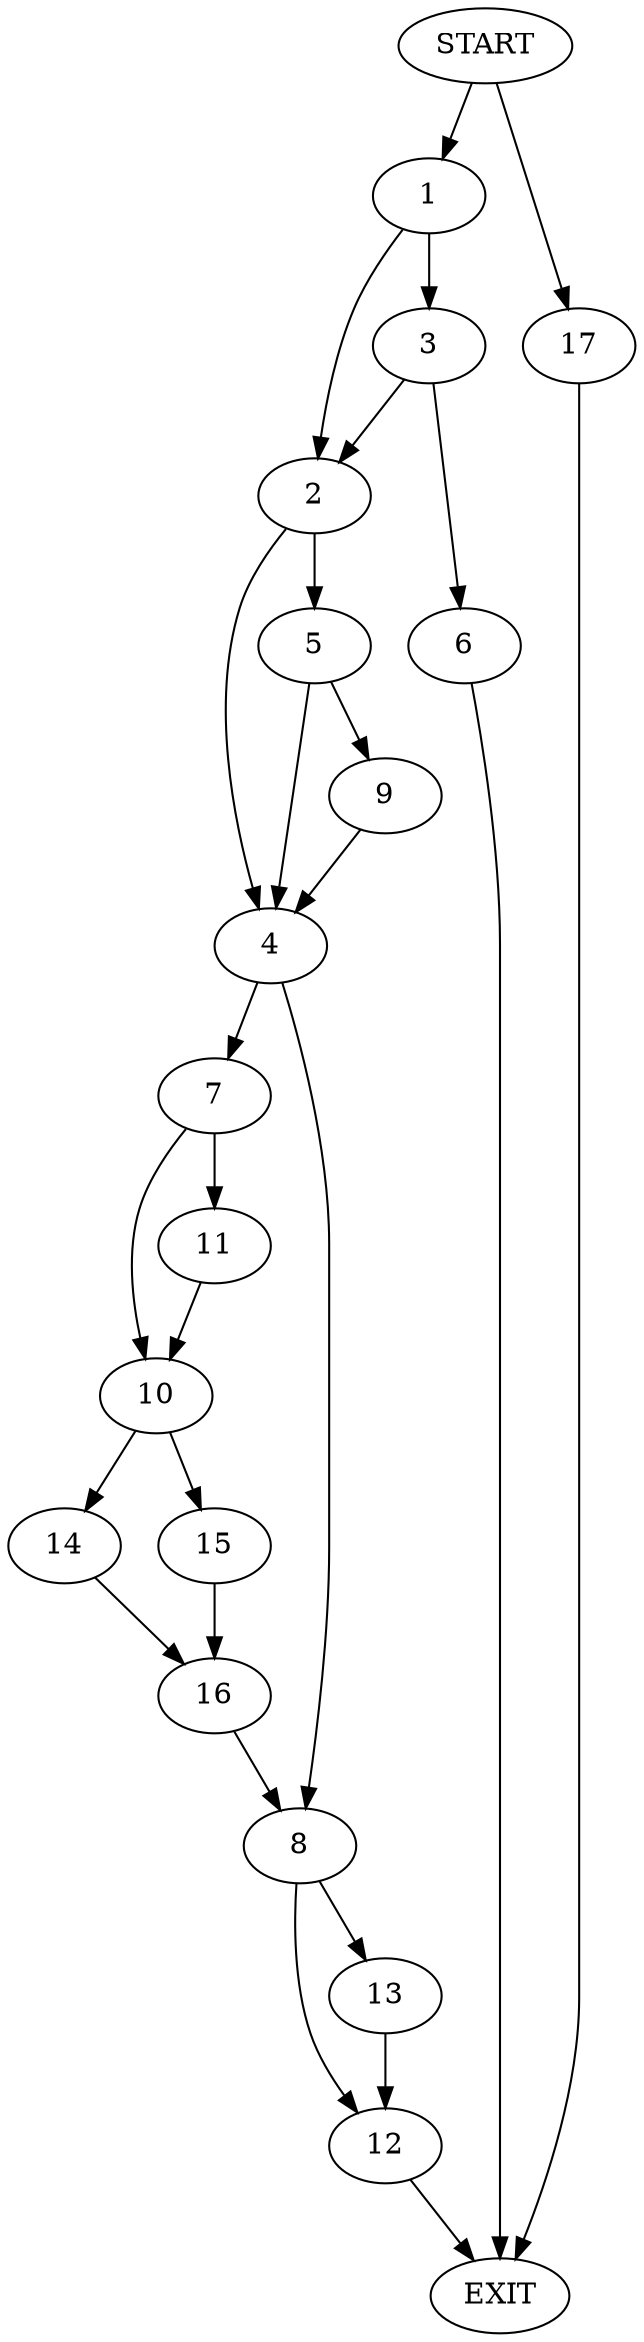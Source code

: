 digraph {
0 [label="START"]
18 [label="EXIT"]
0 -> 1
1 -> 2
1 -> 3
2 -> 4
2 -> 5
3 -> 6
3 -> 2
6 -> 18
4 -> 7
4 -> 8
5 -> 4
5 -> 9
9 -> 4
7 -> 10
7 -> 11
8 -> 12
8 -> 13
10 -> 14
10 -> 15
11 -> 10
14 -> 16
15 -> 16
16 -> 8
13 -> 12
12 -> 18
0 -> 17
17 -> 18
}
